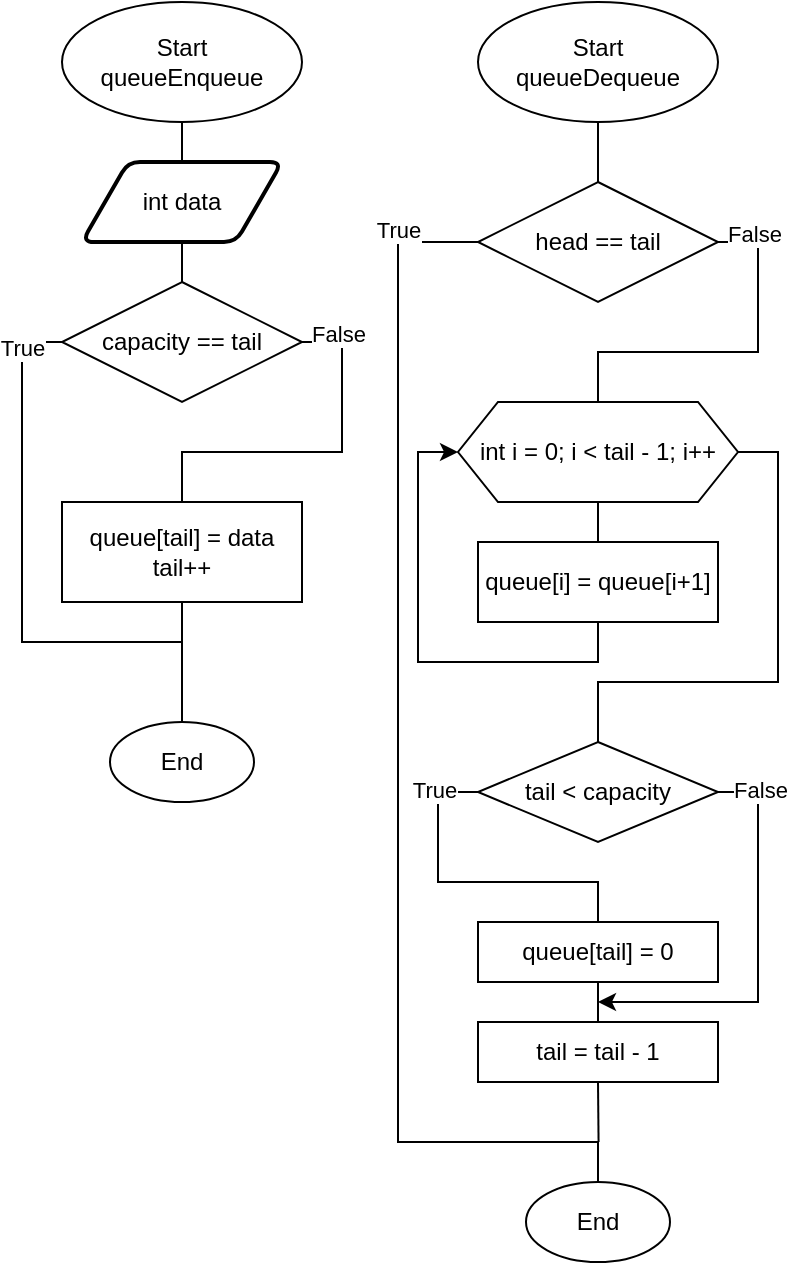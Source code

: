 <mxfile version="15.3.8" type="device"><diagram id="q59HEwCILP7siNf87Keu" name="Страница 1"><mxGraphModel dx="726" dy="856" grid="1" gridSize="10" guides="1" tooltips="1" connect="1" arrows="1" fold="1" page="1" pageScale="1" pageWidth="827" pageHeight="1169" math="0" shadow="0"><root><mxCell id="0"/><mxCell id="1" parent="0"/><mxCell id="eIFrGS1jUOaholEjG2AX-3" style="edgeStyle=orthogonalEdgeStyle;rounded=0;orthogonalLoop=1;jettySize=auto;html=1;exitX=0.5;exitY=1;exitDx=0;exitDy=0;entryX=0.5;entryY=0;entryDx=0;entryDy=0;endArrow=none;endFill=0;" parent="1" source="eIFrGS1jUOaholEjG2AX-1" target="gNjhu1Icf4egar5uDQp9-1" edge="1"><mxGeometry relative="1" as="geometry"><mxPoint x="270" y="230" as="targetPoint"/></mxGeometry></mxCell><mxCell id="eIFrGS1jUOaholEjG2AX-1" value="Start&lt;br&gt;queueEnqueue" style="ellipse;whiteSpace=wrap;html=1;" parent="1" vertex="1"><mxGeometry x="212" y="150" width="120" height="60" as="geometry"/></mxCell><mxCell id="gNjhu1Icf4egar5uDQp9-3" style="edgeStyle=orthogonalEdgeStyle;rounded=0;orthogonalLoop=1;jettySize=auto;html=1;exitX=0.5;exitY=1;exitDx=0;exitDy=0;endArrow=none;endFill=0;" edge="1" parent="1" source="gNjhu1Icf4egar5uDQp9-1" target="gNjhu1Icf4egar5uDQp9-4"><mxGeometry relative="1" as="geometry"><mxPoint x="272.286" y="300" as="targetPoint"/></mxGeometry></mxCell><mxCell id="gNjhu1Icf4egar5uDQp9-1" value="int data" style="shape=parallelogram;html=1;strokeWidth=2;perimeter=parallelogramPerimeter;whiteSpace=wrap;rounded=1;arcSize=12;size=0.23;" vertex="1" parent="1"><mxGeometry x="222" y="230" width="100" height="40" as="geometry"/></mxCell><mxCell id="gNjhu1Icf4egar5uDQp9-5" style="edgeStyle=orthogonalEdgeStyle;rounded=0;orthogonalLoop=1;jettySize=auto;html=1;exitX=1;exitY=0.5;exitDx=0;exitDy=0;endArrow=none;endFill=0;" edge="1" parent="1" source="gNjhu1Icf4egar5uDQp9-4" target="gNjhu1Icf4egar5uDQp9-7"><mxGeometry relative="1" as="geometry"><mxPoint x="270" y="410" as="targetPoint"/></mxGeometry></mxCell><mxCell id="gNjhu1Icf4egar5uDQp9-6" value="False" style="edgeLabel;html=1;align=center;verticalAlign=middle;resizable=0;points=[];" vertex="1" connectable="0" parent="gNjhu1Icf4egar5uDQp9-5"><mxGeometry x="-0.792" y="2" relative="1" as="geometry"><mxPoint x="-1" y="-2" as="offset"/></mxGeometry></mxCell><mxCell id="gNjhu1Icf4egar5uDQp9-8" style="edgeStyle=orthogonalEdgeStyle;rounded=0;orthogonalLoop=1;jettySize=auto;html=1;exitX=0;exitY=0.5;exitDx=0;exitDy=0;endArrow=none;endFill=0;" edge="1" parent="1" source="gNjhu1Icf4egar5uDQp9-4" target="gNjhu1Icf4egar5uDQp9-9"><mxGeometry relative="1" as="geometry"><mxPoint x="270" y="500" as="targetPoint"/><Array as="points"><mxPoint x="192" y="320"/><mxPoint x="192" y="470"/><mxPoint x="272" y="470"/></Array></mxGeometry></mxCell><mxCell id="gNjhu1Icf4egar5uDQp9-10" value="True" style="edgeLabel;html=1;align=center;verticalAlign=middle;resizable=0;points=[];" vertex="1" connectable="0" parent="gNjhu1Icf4egar5uDQp9-8"><mxGeometry x="-0.845" relative="1" as="geometry"><mxPoint as="offset"/></mxGeometry></mxCell><mxCell id="gNjhu1Icf4egar5uDQp9-4" value="capacity == tail" style="rhombus;whiteSpace=wrap;html=1;" vertex="1" parent="1"><mxGeometry x="212" y="290" width="120" height="60" as="geometry"/></mxCell><mxCell id="gNjhu1Icf4egar5uDQp9-11" style="edgeStyle=orthogonalEdgeStyle;rounded=0;orthogonalLoop=1;jettySize=auto;html=1;exitX=0.5;exitY=1;exitDx=0;exitDy=0;entryX=0.5;entryY=0;entryDx=0;entryDy=0;endArrow=none;endFill=0;" edge="1" parent="1" source="gNjhu1Icf4egar5uDQp9-7" target="gNjhu1Icf4egar5uDQp9-9"><mxGeometry relative="1" as="geometry"/></mxCell><mxCell id="gNjhu1Icf4egar5uDQp9-7" value="queue[tail] = data&lt;br&gt;tail++" style="rounded=0;whiteSpace=wrap;html=1;" vertex="1" parent="1"><mxGeometry x="212" y="400" width="120" height="50" as="geometry"/></mxCell><mxCell id="gNjhu1Icf4egar5uDQp9-9" value="End" style="ellipse;whiteSpace=wrap;html=1;" vertex="1" parent="1"><mxGeometry x="236" y="510" width="72" height="40" as="geometry"/></mxCell><mxCell id="gNjhu1Icf4egar5uDQp9-12" style="edgeStyle=orthogonalEdgeStyle;rounded=0;orthogonalLoop=1;jettySize=auto;html=1;exitX=0.5;exitY=1;exitDx=0;exitDy=0;entryX=0.5;entryY=0;entryDx=0;entryDy=0;endArrow=none;endFill=0;" edge="1" parent="1" source="gNjhu1Icf4egar5uDQp9-13" target="gNjhu1Icf4egar5uDQp9-20"><mxGeometry relative="1" as="geometry"><mxPoint x="480" y="230" as="targetPoint"/></mxGeometry></mxCell><mxCell id="gNjhu1Icf4egar5uDQp9-13" value="Start&lt;br&gt;queueDequeue" style="ellipse;whiteSpace=wrap;html=1;" vertex="1" parent="1"><mxGeometry x="420" y="150" width="120" height="60" as="geometry"/></mxCell><mxCell id="gNjhu1Icf4egar5uDQp9-16" style="edgeStyle=orthogonalEdgeStyle;rounded=0;orthogonalLoop=1;jettySize=auto;html=1;exitX=1;exitY=0.5;exitDx=0;exitDy=0;endArrow=none;endFill=0;entryX=0.5;entryY=0;entryDx=0;entryDy=0;" edge="1" parent="1" source="gNjhu1Icf4egar5uDQp9-20" target="gNjhu1Icf4egar5uDQp9-24"><mxGeometry relative="1" as="geometry"><mxPoint x="480" y="350" as="targetPoint"/></mxGeometry></mxCell><mxCell id="gNjhu1Icf4egar5uDQp9-17" value="False" style="edgeLabel;html=1;align=center;verticalAlign=middle;resizable=0;points=[];" vertex="1" connectable="0" parent="gNjhu1Icf4egar5uDQp9-16"><mxGeometry x="-0.792" y="2" relative="1" as="geometry"><mxPoint x="-1" y="-2" as="offset"/></mxGeometry></mxCell><mxCell id="gNjhu1Icf4egar5uDQp9-18" style="edgeStyle=orthogonalEdgeStyle;rounded=0;orthogonalLoop=1;jettySize=auto;html=1;exitX=0;exitY=0.5;exitDx=0;exitDy=0;endArrow=none;endFill=0;" edge="1" parent="1" source="gNjhu1Icf4egar5uDQp9-20" target="gNjhu1Icf4egar5uDQp9-23"><mxGeometry relative="1" as="geometry"><mxPoint x="478" y="450" as="targetPoint"/><Array as="points"><mxPoint x="380" y="270"/><mxPoint x="380" y="720"/><mxPoint x="480" y="720"/></Array></mxGeometry></mxCell><mxCell id="gNjhu1Icf4egar5uDQp9-19" value="True" style="edgeLabel;html=1;align=center;verticalAlign=middle;resizable=0;points=[];" vertex="1" connectable="0" parent="gNjhu1Icf4egar5uDQp9-18"><mxGeometry x="-0.845" relative="1" as="geometry"><mxPoint y="-14" as="offset"/></mxGeometry></mxCell><mxCell id="gNjhu1Icf4egar5uDQp9-20" value="head == tail" style="rhombus;whiteSpace=wrap;html=1;" vertex="1" parent="1"><mxGeometry x="420" y="240" width="120" height="60" as="geometry"/></mxCell><mxCell id="gNjhu1Icf4egar5uDQp9-23" value="End" style="ellipse;whiteSpace=wrap;html=1;" vertex="1" parent="1"><mxGeometry x="444" y="740" width="72" height="40" as="geometry"/></mxCell><mxCell id="gNjhu1Icf4egar5uDQp9-25" style="edgeStyle=orthogonalEdgeStyle;rounded=0;orthogonalLoop=1;jettySize=auto;html=1;exitX=0.5;exitY=1;exitDx=0;exitDy=0;endArrow=none;endFill=0;" edge="1" parent="1" source="gNjhu1Icf4egar5uDQp9-24" target="gNjhu1Icf4egar5uDQp9-26"><mxGeometry relative="1" as="geometry"><mxPoint x="480.286" y="420" as="targetPoint"/></mxGeometry></mxCell><mxCell id="gNjhu1Icf4egar5uDQp9-28" style="edgeStyle=orthogonalEdgeStyle;rounded=0;orthogonalLoop=1;jettySize=auto;html=1;exitX=1;exitY=0.5;exitDx=0;exitDy=0;endArrow=none;endFill=0;entryX=0.5;entryY=0;entryDx=0;entryDy=0;" edge="1" parent="1" source="gNjhu1Icf4egar5uDQp9-24" target="gNjhu1Icf4egar5uDQp9-29"><mxGeometry relative="1" as="geometry"><mxPoint x="480" y="520" as="targetPoint"/><Array as="points"><mxPoint x="570" y="375"/><mxPoint x="570" y="490"/><mxPoint x="480" y="490"/></Array></mxGeometry></mxCell><mxCell id="gNjhu1Icf4egar5uDQp9-24" value="int i = 0; i &amp;lt; tail - 1; i++" style="shape=hexagon;perimeter=hexagonPerimeter2;whiteSpace=wrap;html=1;fixedSize=1;" vertex="1" parent="1"><mxGeometry x="410" y="350" width="140" height="50" as="geometry"/></mxCell><mxCell id="gNjhu1Icf4egar5uDQp9-27" style="edgeStyle=orthogonalEdgeStyle;rounded=0;orthogonalLoop=1;jettySize=auto;html=1;exitX=0.5;exitY=1;exitDx=0;exitDy=0;entryX=0;entryY=0.5;entryDx=0;entryDy=0;endArrow=classic;endFill=1;" edge="1" parent="1" source="gNjhu1Icf4egar5uDQp9-26" target="gNjhu1Icf4egar5uDQp9-24"><mxGeometry relative="1" as="geometry"><Array as="points"><mxPoint x="480" y="480"/><mxPoint x="390" y="480"/><mxPoint x="390" y="375"/></Array></mxGeometry></mxCell><mxCell id="gNjhu1Icf4egar5uDQp9-26" value="queue[i] = queue[i+1]" style="rounded=0;whiteSpace=wrap;html=1;" vertex="1" parent="1"><mxGeometry x="420" y="420" width="120" height="40" as="geometry"/></mxCell><mxCell id="gNjhu1Icf4egar5uDQp9-30" style="edgeStyle=orthogonalEdgeStyle;rounded=0;orthogonalLoop=1;jettySize=auto;html=1;exitX=0;exitY=0.5;exitDx=0;exitDy=0;endArrow=none;endFill=0;" edge="1" parent="1" source="gNjhu1Icf4egar5uDQp9-29" target="gNjhu1Icf4egar5uDQp9-31"><mxGeometry relative="1" as="geometry"><mxPoint x="480" y="610" as="targetPoint"/></mxGeometry></mxCell><mxCell id="gNjhu1Icf4egar5uDQp9-32" value="True" style="edgeLabel;html=1;align=center;verticalAlign=middle;resizable=0;points=[];" vertex="1" connectable="0" parent="gNjhu1Icf4egar5uDQp9-30"><mxGeometry x="-0.757" y="-2" relative="1" as="geometry"><mxPoint y="-1" as="offset"/></mxGeometry></mxCell><mxCell id="gNjhu1Icf4egar5uDQp9-36" style="edgeStyle=orthogonalEdgeStyle;rounded=0;orthogonalLoop=1;jettySize=auto;html=1;exitX=1;exitY=0.5;exitDx=0;exitDy=0;endArrow=classic;endFill=1;" edge="1" parent="1" source="gNjhu1Icf4egar5uDQp9-29"><mxGeometry relative="1" as="geometry"><mxPoint x="480" y="650" as="targetPoint"/><Array as="points"><mxPoint x="560" y="545"/><mxPoint x="560" y="650"/></Array></mxGeometry></mxCell><mxCell id="gNjhu1Icf4egar5uDQp9-37" value="False" style="edgeLabel;html=1;align=center;verticalAlign=middle;resizable=0;points=[];" vertex="1" connectable="0" parent="gNjhu1Icf4egar5uDQp9-36"><mxGeometry x="-0.805" y="1" relative="1" as="geometry"><mxPoint y="-1" as="offset"/></mxGeometry></mxCell><mxCell id="gNjhu1Icf4egar5uDQp9-29" value="tail &amp;lt; capacity" style="rhombus;whiteSpace=wrap;html=1;" vertex="1" parent="1"><mxGeometry x="420" y="520" width="120" height="50" as="geometry"/></mxCell><mxCell id="gNjhu1Icf4egar5uDQp9-33" style="edgeStyle=orthogonalEdgeStyle;rounded=0;orthogonalLoop=1;jettySize=auto;html=1;exitX=0.5;exitY=1;exitDx=0;exitDy=0;endArrow=none;endFill=0;" edge="1" parent="1" source="gNjhu1Icf4egar5uDQp9-31" target="gNjhu1Icf4egar5uDQp9-34"><mxGeometry relative="1" as="geometry"><mxPoint x="480.286" y="660" as="targetPoint"/></mxGeometry></mxCell><mxCell id="gNjhu1Icf4egar5uDQp9-31" value="queue[tail] = 0" style="rounded=0;whiteSpace=wrap;html=1;" vertex="1" parent="1"><mxGeometry x="420" y="610" width="120" height="30" as="geometry"/></mxCell><mxCell id="gNjhu1Icf4egar5uDQp9-35" style="edgeStyle=orthogonalEdgeStyle;rounded=0;orthogonalLoop=1;jettySize=auto;html=1;exitX=0.5;exitY=1;exitDx=0;exitDy=0;endArrow=none;endFill=0;" edge="1" parent="1" source="gNjhu1Icf4egar5uDQp9-34"><mxGeometry relative="1" as="geometry"><mxPoint x="480.286" y="720" as="targetPoint"/></mxGeometry></mxCell><mxCell id="gNjhu1Icf4egar5uDQp9-34" value="tail = tail - 1" style="rounded=0;whiteSpace=wrap;html=1;" vertex="1" parent="1"><mxGeometry x="420" y="660" width="120" height="30" as="geometry"/></mxCell></root></mxGraphModel></diagram></mxfile>